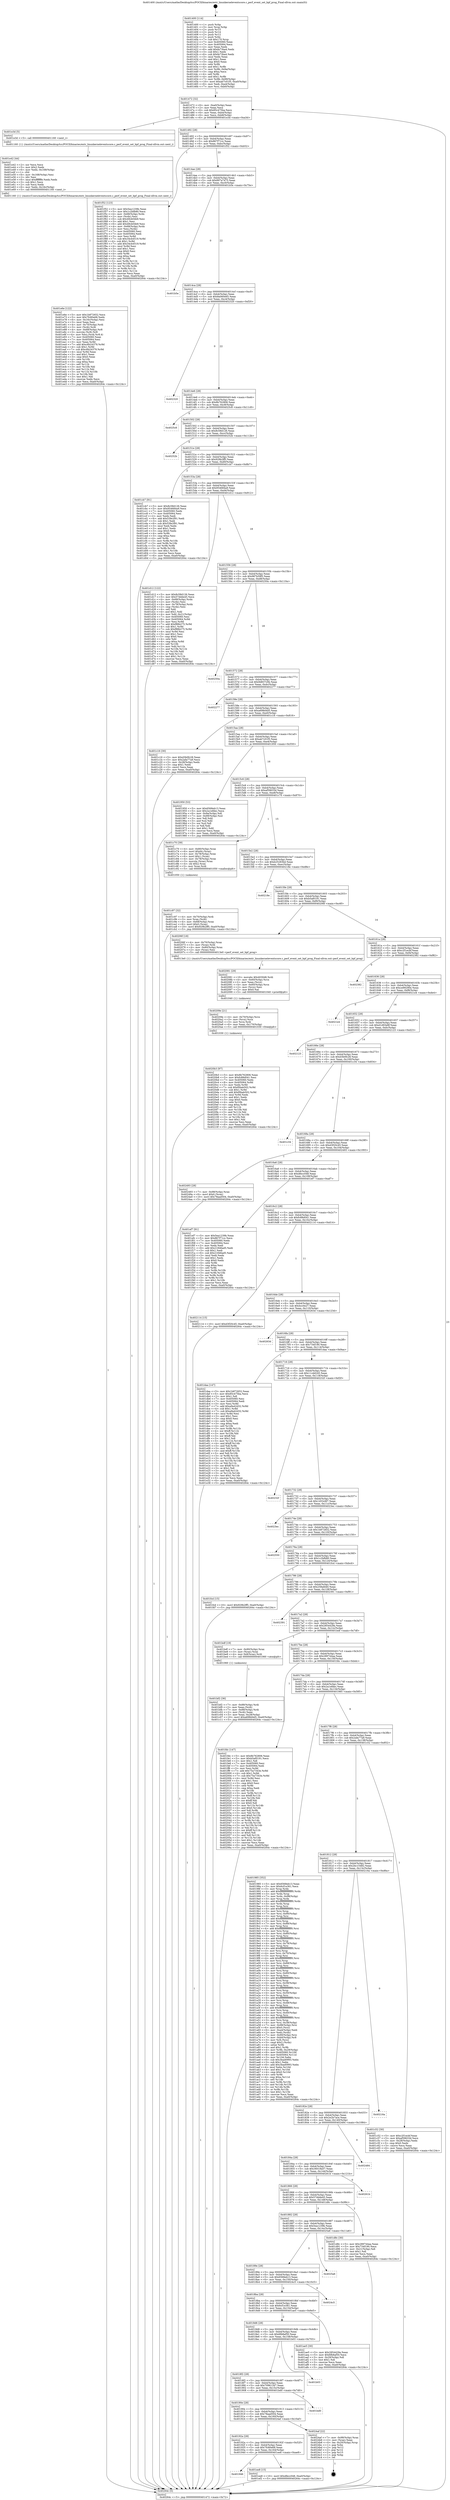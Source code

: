 digraph "0x401400" {
  label = "0x401400 (/mnt/c/Users/mathe/Desktop/tcc/POCII/binaries/extr_linuxkerneleventscore.c_perf_event_set_bpf_prog_Final-ollvm.out::main(0))"
  labelloc = "t"
  node[shape=record]

  Entry [label="",width=0.3,height=0.3,shape=circle,fillcolor=black,style=filled]
  "0x401472" [label="{
     0x401472 [32]\l
     | [instrs]\l
     &nbsp;&nbsp;0x401472 \<+6\>: mov -0xa0(%rbp),%eax\l
     &nbsp;&nbsp;0x401478 \<+2\>: mov %eax,%ecx\l
     &nbsp;&nbsp;0x40147a \<+6\>: sub $0x85c475ba,%ecx\l
     &nbsp;&nbsp;0x401480 \<+6\>: mov %eax,-0xb4(%rbp)\l
     &nbsp;&nbsp;0x401486 \<+6\>: mov %ecx,-0xb8(%rbp)\l
     &nbsp;&nbsp;0x40148c \<+6\>: je 0000000000401e3d \<main+0xa3d\>\l
  }"]
  "0x401e3d" [label="{
     0x401e3d [5]\l
     | [instrs]\l
     &nbsp;&nbsp;0x401e3d \<+5\>: call 0000000000401160 \<next_i\>\l
     | [calls]\l
     &nbsp;&nbsp;0x401160 \{1\} (/mnt/c/Users/mathe/Desktop/tcc/POCII/binaries/extr_linuxkerneleventscore.c_perf_event_set_bpf_prog_Final-ollvm.out::next_i)\l
  }"]
  "0x401492" [label="{
     0x401492 [28]\l
     | [instrs]\l
     &nbsp;&nbsp;0x401492 \<+5\>: jmp 0000000000401497 \<main+0x97\>\l
     &nbsp;&nbsp;0x401497 \<+6\>: mov -0xb4(%rbp),%eax\l
     &nbsp;&nbsp;0x40149d \<+5\>: sub $0x867f71cc,%eax\l
     &nbsp;&nbsp;0x4014a2 \<+6\>: mov %eax,-0xbc(%rbp)\l
     &nbsp;&nbsp;0x4014a8 \<+6\>: je 0000000000401f52 \<main+0xb52\>\l
  }"]
  Exit [label="",width=0.3,height=0.3,shape=circle,fillcolor=black,style=filled,peripheries=2]
  "0x401f52" [label="{
     0x401f52 [123]\l
     | [instrs]\l
     &nbsp;&nbsp;0x401f52 \<+5\>: mov $0x5ea1239b,%eax\l
     &nbsp;&nbsp;0x401f57 \<+5\>: mov $0x1c2bfb80,%ecx\l
     &nbsp;&nbsp;0x401f5c \<+4\>: mov -0x68(%rbp),%rdx\l
     &nbsp;&nbsp;0x401f60 \<+2\>: mov (%rdx),%esi\l
     &nbsp;&nbsp;0x401f62 \<+6\>: sub $0x49cb04b9,%esi\l
     &nbsp;&nbsp;0x401f68 \<+3\>: add $0x1,%esi\l
     &nbsp;&nbsp;0x401f6b \<+6\>: add $0x49cb04b9,%esi\l
     &nbsp;&nbsp;0x401f71 \<+4\>: mov -0x68(%rbp),%rdx\l
     &nbsp;&nbsp;0x401f75 \<+2\>: mov %esi,(%rdx)\l
     &nbsp;&nbsp;0x401f77 \<+7\>: mov 0x405060,%esi\l
     &nbsp;&nbsp;0x401f7e \<+7\>: mov 0x405064,%edi\l
     &nbsp;&nbsp;0x401f85 \<+3\>: mov %esi,%r8d\l
     &nbsp;&nbsp;0x401f88 \<+7\>: sub $0x34cb4519,%r8d\l
     &nbsp;&nbsp;0x401f8f \<+4\>: sub $0x1,%r8d\l
     &nbsp;&nbsp;0x401f93 \<+7\>: add $0x34cb4519,%r8d\l
     &nbsp;&nbsp;0x401f9a \<+4\>: imul %r8d,%esi\l
     &nbsp;&nbsp;0x401f9e \<+3\>: and $0x1,%esi\l
     &nbsp;&nbsp;0x401fa1 \<+3\>: cmp $0x0,%esi\l
     &nbsp;&nbsp;0x401fa4 \<+4\>: sete %r9b\l
     &nbsp;&nbsp;0x401fa8 \<+3\>: cmp $0xa,%edi\l
     &nbsp;&nbsp;0x401fab \<+4\>: setl %r10b\l
     &nbsp;&nbsp;0x401faf \<+3\>: mov %r9b,%r11b\l
     &nbsp;&nbsp;0x401fb2 \<+3\>: and %r10b,%r11b\l
     &nbsp;&nbsp;0x401fb5 \<+3\>: xor %r10b,%r9b\l
     &nbsp;&nbsp;0x401fb8 \<+3\>: or %r9b,%r11b\l
     &nbsp;&nbsp;0x401fbb \<+4\>: test $0x1,%r11b\l
     &nbsp;&nbsp;0x401fbf \<+3\>: cmovne %ecx,%eax\l
     &nbsp;&nbsp;0x401fc2 \<+6\>: mov %eax,-0xa0(%rbp)\l
     &nbsp;&nbsp;0x401fc8 \<+5\>: jmp 000000000040264c \<main+0x124c\>\l
  }"]
  "0x4014ae" [label="{
     0x4014ae [28]\l
     | [instrs]\l
     &nbsp;&nbsp;0x4014ae \<+5\>: jmp 00000000004014b3 \<main+0xb3\>\l
     &nbsp;&nbsp;0x4014b3 \<+6\>: mov -0xb4(%rbp),%eax\l
     &nbsp;&nbsp;0x4014b9 \<+5\>: sub $0x897a7475,%eax\l
     &nbsp;&nbsp;0x4014be \<+6\>: mov %eax,-0xc0(%rbp)\l
     &nbsp;&nbsp;0x4014c4 \<+6\>: je 0000000000401b5e \<main+0x75e\>\l
  }"]
  "0x4020b3" [label="{
     0x4020b3 [97]\l
     | [instrs]\l
     &nbsp;&nbsp;0x4020b3 \<+5\>: mov $0x8b762806,%eax\l
     &nbsp;&nbsp;0x4020b8 \<+5\>: mov $0xfc88d041,%esi\l
     &nbsp;&nbsp;0x4020bd \<+7\>: mov 0x405060,%edx\l
     &nbsp;&nbsp;0x4020c4 \<+8\>: mov 0x405064,%r8d\l
     &nbsp;&nbsp;0x4020cc \<+3\>: mov %edx,%r9d\l
     &nbsp;&nbsp;0x4020cf \<+7\>: sub $0xf0bab502,%r9d\l
     &nbsp;&nbsp;0x4020d6 \<+4\>: sub $0x1,%r9d\l
     &nbsp;&nbsp;0x4020da \<+7\>: add $0xf0bab502,%r9d\l
     &nbsp;&nbsp;0x4020e1 \<+4\>: imul %r9d,%edx\l
     &nbsp;&nbsp;0x4020e5 \<+3\>: and $0x1,%edx\l
     &nbsp;&nbsp;0x4020e8 \<+3\>: cmp $0x0,%edx\l
     &nbsp;&nbsp;0x4020eb \<+4\>: sete %r10b\l
     &nbsp;&nbsp;0x4020ef \<+4\>: cmp $0xa,%r8d\l
     &nbsp;&nbsp;0x4020f3 \<+4\>: setl %r11b\l
     &nbsp;&nbsp;0x4020f7 \<+3\>: mov %r10b,%bl\l
     &nbsp;&nbsp;0x4020fa \<+3\>: and %r11b,%bl\l
     &nbsp;&nbsp;0x4020fd \<+3\>: xor %r11b,%r10b\l
     &nbsp;&nbsp;0x402100 \<+3\>: or %r10b,%bl\l
     &nbsp;&nbsp;0x402103 \<+3\>: test $0x1,%bl\l
     &nbsp;&nbsp;0x402106 \<+3\>: cmovne %esi,%eax\l
     &nbsp;&nbsp;0x402109 \<+6\>: mov %eax,-0xa0(%rbp)\l
     &nbsp;&nbsp;0x40210f \<+5\>: jmp 000000000040264c \<main+0x124c\>\l
  }"]
  "0x401b5e" [label="{
     0x401b5e\l
  }", style=dashed]
  "0x4014ca" [label="{
     0x4014ca [28]\l
     | [instrs]\l
     &nbsp;&nbsp;0x4014ca \<+5\>: jmp 00000000004014cf \<main+0xcf\>\l
     &nbsp;&nbsp;0x4014cf \<+6\>: mov -0xb4(%rbp),%eax\l
     &nbsp;&nbsp;0x4014d5 \<+5\>: sub $0x8a060e65,%eax\l
     &nbsp;&nbsp;0x4014da \<+6\>: mov %eax,-0xc4(%rbp)\l
     &nbsp;&nbsp;0x4014e0 \<+6\>: je 0000000000402320 \<main+0xf20\>\l
  }"]
  "0x40209e" [label="{
     0x40209e [21]\l
     | [instrs]\l
     &nbsp;&nbsp;0x40209e \<+4\>: mov -0x70(%rbp),%rcx\l
     &nbsp;&nbsp;0x4020a2 \<+3\>: mov (%rcx),%rcx\l
     &nbsp;&nbsp;0x4020a5 \<+3\>: mov %rcx,%rdi\l
     &nbsp;&nbsp;0x4020a8 \<+6\>: mov %eax,-0x170(%rbp)\l
     &nbsp;&nbsp;0x4020ae \<+5\>: call 0000000000401030 \<free@plt\>\l
     | [calls]\l
     &nbsp;&nbsp;0x401030 \{1\} (unknown)\l
  }"]
  "0x402320" [label="{
     0x402320\l
  }", style=dashed]
  "0x4014e6" [label="{
     0x4014e6 [28]\l
     | [instrs]\l
     &nbsp;&nbsp;0x4014e6 \<+5\>: jmp 00000000004014eb \<main+0xeb\>\l
     &nbsp;&nbsp;0x4014eb \<+6\>: mov -0xb4(%rbp),%eax\l
     &nbsp;&nbsp;0x4014f1 \<+5\>: sub $0x8b762806,%eax\l
     &nbsp;&nbsp;0x4014f6 \<+6\>: mov %eax,-0xc8(%rbp)\l
     &nbsp;&nbsp;0x4014fc \<+6\>: je 00000000004025c8 \<main+0x11c8\>\l
  }"]
  "0x402081" [label="{
     0x402081 [29]\l
     | [instrs]\l
     &nbsp;&nbsp;0x402081 \<+10\>: movabs $0x4030d6,%rdi\l
     &nbsp;&nbsp;0x40208b \<+4\>: mov -0x60(%rbp),%rcx\l
     &nbsp;&nbsp;0x40208f \<+2\>: mov %eax,(%rcx)\l
     &nbsp;&nbsp;0x402091 \<+4\>: mov -0x60(%rbp),%rcx\l
     &nbsp;&nbsp;0x402095 \<+2\>: mov (%rcx),%esi\l
     &nbsp;&nbsp;0x402097 \<+2\>: mov $0x0,%al\l
     &nbsp;&nbsp;0x402099 \<+5\>: call 0000000000401040 \<printf@plt\>\l
     | [calls]\l
     &nbsp;&nbsp;0x401040 \{1\} (unknown)\l
  }"]
  "0x4025c8" [label="{
     0x4025c8\l
  }", style=dashed]
  "0x401502" [label="{
     0x401502 [28]\l
     | [instrs]\l
     &nbsp;&nbsp;0x401502 \<+5\>: jmp 0000000000401507 \<main+0x107\>\l
     &nbsp;&nbsp;0x401507 \<+6\>: mov -0xb4(%rbp),%eax\l
     &nbsp;&nbsp;0x40150d \<+5\>: sub $0x8c58d126,%eax\l
     &nbsp;&nbsp;0x401512 \<+6\>: mov %eax,-0xcc(%rbp)\l
     &nbsp;&nbsp;0x401518 \<+6\>: je 000000000040252b \<main+0x112b\>\l
  }"]
  "0x401946" [label="{
     0x401946\l
  }", style=dashed]
  "0x40252b" [label="{
     0x40252b\l
  }", style=dashed]
  "0x40151e" [label="{
     0x40151e [28]\l
     | [instrs]\l
     &nbsp;&nbsp;0x40151e \<+5\>: jmp 0000000000401523 \<main+0x123\>\l
     &nbsp;&nbsp;0x401523 \<+6\>: mov -0xb4(%rbp),%eax\l
     &nbsp;&nbsp;0x401529 \<+5\>: sub $0x929b2ff5,%eax\l
     &nbsp;&nbsp;0x40152e \<+6\>: mov %eax,-0xd0(%rbp)\l
     &nbsp;&nbsp;0x401534 \<+6\>: je 0000000000401cb7 \<main+0x8b7\>\l
  }"]
  "0x401ee8" [label="{
     0x401ee8 [15]\l
     | [instrs]\l
     &nbsp;&nbsp;0x401ee8 \<+10\>: movl $0xdfecc048,-0xa0(%rbp)\l
     &nbsp;&nbsp;0x401ef2 \<+5\>: jmp 000000000040264c \<main+0x124c\>\l
  }"]
  "0x401cb7" [label="{
     0x401cb7 [91]\l
     | [instrs]\l
     &nbsp;&nbsp;0x401cb7 \<+5\>: mov $0x8c58d126,%eax\l
     &nbsp;&nbsp;0x401cbc \<+5\>: mov $0x954684a9,%ecx\l
     &nbsp;&nbsp;0x401cc1 \<+7\>: mov 0x405060,%edx\l
     &nbsp;&nbsp;0x401cc8 \<+7\>: mov 0x405064,%esi\l
     &nbsp;&nbsp;0x401ccf \<+2\>: mov %edx,%edi\l
     &nbsp;&nbsp;0x401cd1 \<+6\>: add $0x53fe2f91,%edi\l
     &nbsp;&nbsp;0x401cd7 \<+3\>: sub $0x1,%edi\l
     &nbsp;&nbsp;0x401cda \<+6\>: sub $0x53fe2f91,%edi\l
     &nbsp;&nbsp;0x401ce0 \<+3\>: imul %edi,%edx\l
     &nbsp;&nbsp;0x401ce3 \<+3\>: and $0x1,%edx\l
     &nbsp;&nbsp;0x401ce6 \<+3\>: cmp $0x0,%edx\l
     &nbsp;&nbsp;0x401ce9 \<+4\>: sete %r8b\l
     &nbsp;&nbsp;0x401ced \<+3\>: cmp $0xa,%esi\l
     &nbsp;&nbsp;0x401cf0 \<+4\>: setl %r9b\l
     &nbsp;&nbsp;0x401cf4 \<+3\>: mov %r8b,%r10b\l
     &nbsp;&nbsp;0x401cf7 \<+3\>: and %r9b,%r10b\l
     &nbsp;&nbsp;0x401cfa \<+3\>: xor %r9b,%r8b\l
     &nbsp;&nbsp;0x401cfd \<+3\>: or %r8b,%r10b\l
     &nbsp;&nbsp;0x401d00 \<+4\>: test $0x1,%r10b\l
     &nbsp;&nbsp;0x401d04 \<+3\>: cmovne %ecx,%eax\l
     &nbsp;&nbsp;0x401d07 \<+6\>: mov %eax,-0xa0(%rbp)\l
     &nbsp;&nbsp;0x401d0d \<+5\>: jmp 000000000040264c \<main+0x124c\>\l
  }"]
  "0x40153a" [label="{
     0x40153a [28]\l
     | [instrs]\l
     &nbsp;&nbsp;0x40153a \<+5\>: jmp 000000000040153f \<main+0x13f\>\l
     &nbsp;&nbsp;0x40153f \<+6\>: mov -0xb4(%rbp),%eax\l
     &nbsp;&nbsp;0x401545 \<+5\>: sub $0x954684a9,%eax\l
     &nbsp;&nbsp;0x40154a \<+6\>: mov %eax,-0xd4(%rbp)\l
     &nbsp;&nbsp;0x401550 \<+6\>: je 0000000000401d12 \<main+0x912\>\l
  }"]
  "0x40192a" [label="{
     0x40192a [28]\l
     | [instrs]\l
     &nbsp;&nbsp;0x40192a \<+5\>: jmp 000000000040192f \<main+0x52f\>\l
     &nbsp;&nbsp;0x40192f \<+6\>: mov -0xb4(%rbp),%eax\l
     &nbsp;&nbsp;0x401935 \<+5\>: sub $0x7fc80e68,%eax\l
     &nbsp;&nbsp;0x40193a \<+6\>: mov %eax,-0x164(%rbp)\l
     &nbsp;&nbsp;0x401940 \<+6\>: je 0000000000401ee8 \<main+0xae8\>\l
  }"]
  "0x401d12" [label="{
     0x401d12 [122]\l
     | [instrs]\l
     &nbsp;&nbsp;0x401d12 \<+5\>: mov $0x8c58d126,%eax\l
     &nbsp;&nbsp;0x401d17 \<+5\>: mov $0x57ddde45,%ecx\l
     &nbsp;&nbsp;0x401d1c \<+4\>: mov -0x68(%rbp),%rdx\l
     &nbsp;&nbsp;0x401d20 \<+2\>: mov (%rdx),%esi\l
     &nbsp;&nbsp;0x401d22 \<+4\>: mov -0x78(%rbp),%rdx\l
     &nbsp;&nbsp;0x401d26 \<+2\>: cmp (%rdx),%esi\l
     &nbsp;&nbsp;0x401d28 \<+4\>: setl %dil\l
     &nbsp;&nbsp;0x401d2c \<+4\>: and $0x1,%dil\l
     &nbsp;&nbsp;0x401d30 \<+4\>: mov %dil,-0x21(%rbp)\l
     &nbsp;&nbsp;0x401d34 \<+7\>: mov 0x405060,%esi\l
     &nbsp;&nbsp;0x401d3b \<+8\>: mov 0x405064,%r8d\l
     &nbsp;&nbsp;0x401d43 \<+3\>: mov %esi,%r9d\l
     &nbsp;&nbsp;0x401d46 \<+7\>: add $0xf88b275,%r9d\l
     &nbsp;&nbsp;0x401d4d \<+4\>: sub $0x1,%r9d\l
     &nbsp;&nbsp;0x401d51 \<+7\>: sub $0xf88b275,%r9d\l
     &nbsp;&nbsp;0x401d58 \<+4\>: imul %r9d,%esi\l
     &nbsp;&nbsp;0x401d5c \<+3\>: and $0x1,%esi\l
     &nbsp;&nbsp;0x401d5f \<+3\>: cmp $0x0,%esi\l
     &nbsp;&nbsp;0x401d62 \<+4\>: sete %dil\l
     &nbsp;&nbsp;0x401d66 \<+4\>: cmp $0xa,%r8d\l
     &nbsp;&nbsp;0x401d6a \<+4\>: setl %r10b\l
     &nbsp;&nbsp;0x401d6e \<+3\>: mov %dil,%r11b\l
     &nbsp;&nbsp;0x401d71 \<+3\>: and %r10b,%r11b\l
     &nbsp;&nbsp;0x401d74 \<+3\>: xor %r10b,%dil\l
     &nbsp;&nbsp;0x401d77 \<+3\>: or %dil,%r11b\l
     &nbsp;&nbsp;0x401d7a \<+4\>: test $0x1,%r11b\l
     &nbsp;&nbsp;0x401d7e \<+3\>: cmovne %ecx,%eax\l
     &nbsp;&nbsp;0x401d81 \<+6\>: mov %eax,-0xa0(%rbp)\l
     &nbsp;&nbsp;0x401d87 \<+5\>: jmp 000000000040264c \<main+0x124c\>\l
  }"]
  "0x401556" [label="{
     0x401556 [28]\l
     | [instrs]\l
     &nbsp;&nbsp;0x401556 \<+5\>: jmp 000000000040155b \<main+0x15b\>\l
     &nbsp;&nbsp;0x40155b \<+6\>: mov -0xb4(%rbp),%eax\l
     &nbsp;&nbsp;0x401561 \<+5\>: sub $0x987b59f5,%eax\l
     &nbsp;&nbsp;0x401566 \<+6\>: mov %eax,-0xd8(%rbp)\l
     &nbsp;&nbsp;0x40156c \<+6\>: je 000000000040250a \<main+0x110a\>\l
  }"]
  "0x4024af" [label="{
     0x4024af [22]\l
     | [instrs]\l
     &nbsp;&nbsp;0x4024af \<+7\>: mov -0x98(%rbp),%rax\l
     &nbsp;&nbsp;0x4024b6 \<+2\>: mov (%rax),%eax\l
     &nbsp;&nbsp;0x4024b8 \<+4\>: lea -0x20(%rbp),%rsp\l
     &nbsp;&nbsp;0x4024bc \<+1\>: pop %rbx\l
     &nbsp;&nbsp;0x4024bd \<+2\>: pop %r12\l
     &nbsp;&nbsp;0x4024bf \<+2\>: pop %r14\l
     &nbsp;&nbsp;0x4024c1 \<+2\>: pop %r15\l
     &nbsp;&nbsp;0x4024c3 \<+1\>: pop %rbp\l
     &nbsp;&nbsp;0x4024c4 \<+1\>: ret\l
  }"]
  "0x40250a" [label="{
     0x40250a\l
  }", style=dashed]
  "0x401572" [label="{
     0x401572 [28]\l
     | [instrs]\l
     &nbsp;&nbsp;0x401572 \<+5\>: jmp 0000000000401577 \<main+0x177\>\l
     &nbsp;&nbsp;0x401577 \<+6\>: mov -0xb4(%rbp),%eax\l
     &nbsp;&nbsp;0x40157d \<+5\>: sub $0x9d837c0b,%eax\l
     &nbsp;&nbsp;0x401582 \<+6\>: mov %eax,-0xdc(%rbp)\l
     &nbsp;&nbsp;0x401588 \<+6\>: je 0000000000402277 \<main+0xe77\>\l
  }"]
  "0x40190e" [label="{
     0x40190e [28]\l
     | [instrs]\l
     &nbsp;&nbsp;0x40190e \<+5\>: jmp 0000000000401913 \<main+0x513\>\l
     &nbsp;&nbsp;0x401913 \<+6\>: mov -0xb4(%rbp),%eax\l
     &nbsp;&nbsp;0x401919 \<+5\>: sub $0x78aad504,%eax\l
     &nbsp;&nbsp;0x40191e \<+6\>: mov %eax,-0x160(%rbp)\l
     &nbsp;&nbsp;0x401924 \<+6\>: je 00000000004024af \<main+0x10af\>\l
  }"]
  "0x402277" [label="{
     0x402277\l
  }", style=dashed]
  "0x40158e" [label="{
     0x40158e [28]\l
     | [instrs]\l
     &nbsp;&nbsp;0x40158e \<+5\>: jmp 0000000000401593 \<main+0x193\>\l
     &nbsp;&nbsp;0x401593 \<+6\>: mov -0xb4(%rbp),%eax\l
     &nbsp;&nbsp;0x401599 \<+5\>: sub $0xa698d4d5,%eax\l
     &nbsp;&nbsp;0x40159e \<+6\>: mov %eax,-0xe0(%rbp)\l
     &nbsp;&nbsp;0x4015a4 \<+6\>: je 0000000000401c16 \<main+0x816\>\l
  }"]
  "0x401bd0" [label="{
     0x401bd0\l
  }", style=dashed]
  "0x401c16" [label="{
     0x401c16 [30]\l
     | [instrs]\l
     &nbsp;&nbsp;0x401c16 \<+5\>: mov $0xd3b0fc28,%eax\l
     &nbsp;&nbsp;0x401c1b \<+5\>: mov $0x2afa77a9,%ecx\l
     &nbsp;&nbsp;0x401c20 \<+3\>: mov -0x28(%rbp),%edx\l
     &nbsp;&nbsp;0x401c23 \<+3\>: cmp $0x1,%edx\l
     &nbsp;&nbsp;0x401c26 \<+3\>: cmovl %ecx,%eax\l
     &nbsp;&nbsp;0x401c29 \<+6\>: mov %eax,-0xa0(%rbp)\l
     &nbsp;&nbsp;0x401c2f \<+5\>: jmp 000000000040264c \<main+0x124c\>\l
  }"]
  "0x4015aa" [label="{
     0x4015aa [28]\l
     | [instrs]\l
     &nbsp;&nbsp;0x4015aa \<+5\>: jmp 00000000004015af \<main+0x1af\>\l
     &nbsp;&nbsp;0x4015af \<+6\>: mov -0xb4(%rbp),%eax\l
     &nbsp;&nbsp;0x4015b5 \<+5\>: sub $0xab7c01f5,%eax\l
     &nbsp;&nbsp;0x4015ba \<+6\>: mov %eax,-0xe4(%rbp)\l
     &nbsp;&nbsp;0x4015c0 \<+6\>: je 0000000000401950 \<main+0x550\>\l
  }"]
  "0x4018f2" [label="{
     0x4018f2 [28]\l
     | [instrs]\l
     &nbsp;&nbsp;0x4018f2 \<+5\>: jmp 00000000004018f7 \<main+0x4f7\>\l
     &nbsp;&nbsp;0x4018f7 \<+6\>: mov -0xb4(%rbp),%eax\l
     &nbsp;&nbsp;0x4018fd \<+5\>: sub $0x70961347,%eax\l
     &nbsp;&nbsp;0x401902 \<+6\>: mov %eax,-0x15c(%rbp)\l
     &nbsp;&nbsp;0x401908 \<+6\>: je 0000000000401bd0 \<main+0x7d0\>\l
  }"]
  "0x401950" [label="{
     0x401950 [53]\l
     | [instrs]\l
     &nbsp;&nbsp;0x401950 \<+5\>: mov $0x6568eb13,%eax\l
     &nbsp;&nbsp;0x401955 \<+5\>: mov $0x2a1efdec,%ecx\l
     &nbsp;&nbsp;0x40195a \<+6\>: mov -0x9a(%rbp),%dl\l
     &nbsp;&nbsp;0x401960 \<+7\>: mov -0x99(%rbp),%sil\l
     &nbsp;&nbsp;0x401967 \<+3\>: mov %dl,%dil\l
     &nbsp;&nbsp;0x40196a \<+3\>: and %sil,%dil\l
     &nbsp;&nbsp;0x40196d \<+3\>: xor %sil,%dl\l
     &nbsp;&nbsp;0x401970 \<+3\>: or %dl,%dil\l
     &nbsp;&nbsp;0x401973 \<+4\>: test $0x1,%dil\l
     &nbsp;&nbsp;0x401977 \<+3\>: cmovne %ecx,%eax\l
     &nbsp;&nbsp;0x40197a \<+6\>: mov %eax,-0xa0(%rbp)\l
     &nbsp;&nbsp;0x401980 \<+5\>: jmp 000000000040264c \<main+0x124c\>\l
  }"]
  "0x4015c6" [label="{
     0x4015c6 [28]\l
     | [instrs]\l
     &nbsp;&nbsp;0x4015c6 \<+5\>: jmp 00000000004015cb \<main+0x1cb\>\l
     &nbsp;&nbsp;0x4015cb \<+6\>: mov -0xb4(%rbp),%eax\l
     &nbsp;&nbsp;0x4015d1 \<+5\>: sub $0xaf59633d,%eax\l
     &nbsp;&nbsp;0x4015d6 \<+6\>: mov %eax,-0xe8(%rbp)\l
     &nbsp;&nbsp;0x4015dc \<+6\>: je 0000000000401c70 \<main+0x870\>\l
  }"]
  "0x40264c" [label="{
     0x40264c [5]\l
     | [instrs]\l
     &nbsp;&nbsp;0x40264c \<+5\>: jmp 0000000000401472 \<main+0x72\>\l
  }"]
  "0x401400" [label="{
     0x401400 [114]\l
     | [instrs]\l
     &nbsp;&nbsp;0x401400 \<+1\>: push %rbp\l
     &nbsp;&nbsp;0x401401 \<+3\>: mov %rsp,%rbp\l
     &nbsp;&nbsp;0x401404 \<+2\>: push %r15\l
     &nbsp;&nbsp;0x401406 \<+2\>: push %r14\l
     &nbsp;&nbsp;0x401408 \<+2\>: push %r12\l
     &nbsp;&nbsp;0x40140a \<+1\>: push %rbx\l
     &nbsp;&nbsp;0x40140b \<+7\>: sub $0x170,%rsp\l
     &nbsp;&nbsp;0x401412 \<+7\>: mov 0x405060,%eax\l
     &nbsp;&nbsp;0x401419 \<+7\>: mov 0x405064,%ecx\l
     &nbsp;&nbsp;0x401420 \<+2\>: mov %eax,%edx\l
     &nbsp;&nbsp;0x401422 \<+6\>: add $0xfa73ba4,%edx\l
     &nbsp;&nbsp;0x401428 \<+3\>: sub $0x1,%edx\l
     &nbsp;&nbsp;0x40142b \<+6\>: sub $0xfa73ba4,%edx\l
     &nbsp;&nbsp;0x401431 \<+3\>: imul %edx,%eax\l
     &nbsp;&nbsp;0x401434 \<+3\>: and $0x1,%eax\l
     &nbsp;&nbsp;0x401437 \<+3\>: cmp $0x0,%eax\l
     &nbsp;&nbsp;0x40143a \<+4\>: sete %r8b\l
     &nbsp;&nbsp;0x40143e \<+4\>: and $0x1,%r8b\l
     &nbsp;&nbsp;0x401442 \<+7\>: mov %r8b,-0x9a(%rbp)\l
     &nbsp;&nbsp;0x401449 \<+3\>: cmp $0xa,%ecx\l
     &nbsp;&nbsp;0x40144c \<+4\>: setl %r8b\l
     &nbsp;&nbsp;0x401450 \<+4\>: and $0x1,%r8b\l
     &nbsp;&nbsp;0x401454 \<+7\>: mov %r8b,-0x99(%rbp)\l
     &nbsp;&nbsp;0x40145b \<+10\>: movl $0xab7c01f5,-0xa0(%rbp)\l
     &nbsp;&nbsp;0x401465 \<+6\>: mov %edi,-0xa4(%rbp)\l
     &nbsp;&nbsp;0x40146b \<+7\>: mov %rsi,-0xb0(%rbp)\l
  }"]
  "0x401b03" [label="{
     0x401b03\l
  }", style=dashed]
  "0x401c70" [label="{
     0x401c70 [39]\l
     | [instrs]\l
     &nbsp;&nbsp;0x401c70 \<+4\>: mov -0x80(%rbp),%rax\l
     &nbsp;&nbsp;0x401c74 \<+6\>: movl $0x64,(%rax)\l
     &nbsp;&nbsp;0x401c7a \<+4\>: mov -0x78(%rbp),%rax\l
     &nbsp;&nbsp;0x401c7e \<+6\>: movl $0x1,(%rax)\l
     &nbsp;&nbsp;0x401c84 \<+4\>: mov -0x78(%rbp),%rax\l
     &nbsp;&nbsp;0x401c88 \<+3\>: movslq (%rax),%rax\l
     &nbsp;&nbsp;0x401c8b \<+4\>: shl $0x2,%rax\l
     &nbsp;&nbsp;0x401c8f \<+3\>: mov %rax,%rdi\l
     &nbsp;&nbsp;0x401c92 \<+5\>: call 0000000000401050 \<malloc@plt\>\l
     | [calls]\l
     &nbsp;&nbsp;0x401050 \{1\} (unknown)\l
  }"]
  "0x4015e2" [label="{
     0x4015e2 [28]\l
     | [instrs]\l
     &nbsp;&nbsp;0x4015e2 \<+5\>: jmp 00000000004015e7 \<main+0x1e7\>\l
     &nbsp;&nbsp;0x4015e7 \<+6\>: mov -0xb4(%rbp),%eax\l
     &nbsp;&nbsp;0x4015ed \<+5\>: sub $0xb25283bd,%eax\l
     &nbsp;&nbsp;0x4015f2 \<+6\>: mov %eax,-0xec(%rbp)\l
     &nbsp;&nbsp;0x4015f8 \<+6\>: je 000000000040218e \<main+0xd8e\>\l
  }"]
  "0x401e6e" [label="{
     0x401e6e [122]\l
     | [instrs]\l
     &nbsp;&nbsp;0x401e6e \<+5\>: mov $0x1b872652,%ecx\l
     &nbsp;&nbsp;0x401e73 \<+5\>: mov $0x7fc80e68,%edx\l
     &nbsp;&nbsp;0x401e78 \<+6\>: mov -0x16c(%rbp),%esi\l
     &nbsp;&nbsp;0x401e7e \<+3\>: imul %eax,%esi\l
     &nbsp;&nbsp;0x401e81 \<+4\>: mov -0x70(%rbp),%rdi\l
     &nbsp;&nbsp;0x401e85 \<+3\>: mov (%rdi),%rdi\l
     &nbsp;&nbsp;0x401e88 \<+4\>: mov -0x68(%rbp),%r8\l
     &nbsp;&nbsp;0x401e8c \<+3\>: movslq (%r8),%r8\l
     &nbsp;&nbsp;0x401e8f \<+4\>: mov %esi,(%rdi,%r8,4)\l
     &nbsp;&nbsp;0x401e93 \<+7\>: mov 0x405060,%eax\l
     &nbsp;&nbsp;0x401e9a \<+7\>: mov 0x405064,%esi\l
     &nbsp;&nbsp;0x401ea1 \<+3\>: mov %eax,%r9d\l
     &nbsp;&nbsp;0x401ea4 \<+7\>: add $0xc6b24379,%r9d\l
     &nbsp;&nbsp;0x401eab \<+4\>: sub $0x1,%r9d\l
     &nbsp;&nbsp;0x401eaf \<+7\>: sub $0xc6b24379,%r9d\l
     &nbsp;&nbsp;0x401eb6 \<+4\>: imul %r9d,%eax\l
     &nbsp;&nbsp;0x401eba \<+3\>: and $0x1,%eax\l
     &nbsp;&nbsp;0x401ebd \<+3\>: cmp $0x0,%eax\l
     &nbsp;&nbsp;0x401ec0 \<+4\>: sete %r10b\l
     &nbsp;&nbsp;0x401ec4 \<+3\>: cmp $0xa,%esi\l
     &nbsp;&nbsp;0x401ec7 \<+4\>: setl %r11b\l
     &nbsp;&nbsp;0x401ecb \<+3\>: mov %r10b,%bl\l
     &nbsp;&nbsp;0x401ece \<+3\>: and %r11b,%bl\l
     &nbsp;&nbsp;0x401ed1 \<+3\>: xor %r11b,%r10b\l
     &nbsp;&nbsp;0x401ed4 \<+3\>: or %r10b,%bl\l
     &nbsp;&nbsp;0x401ed7 \<+3\>: test $0x1,%bl\l
     &nbsp;&nbsp;0x401eda \<+3\>: cmovne %edx,%ecx\l
     &nbsp;&nbsp;0x401edd \<+6\>: mov %ecx,-0xa0(%rbp)\l
     &nbsp;&nbsp;0x401ee3 \<+5\>: jmp 000000000040264c \<main+0x124c\>\l
  }"]
  "0x40218e" [label="{
     0x40218e\l
  }", style=dashed]
  "0x4015fe" [label="{
     0x4015fe [28]\l
     | [instrs]\l
     &nbsp;&nbsp;0x4015fe \<+5\>: jmp 0000000000401603 \<main+0x203\>\l
     &nbsp;&nbsp;0x401603 \<+6\>: mov -0xb4(%rbp),%eax\l
     &nbsp;&nbsp;0x401609 \<+5\>: sub $0xb5af0191,%eax\l
     &nbsp;&nbsp;0x40160e \<+6\>: mov %eax,-0xf0(%rbp)\l
     &nbsp;&nbsp;0x401614 \<+6\>: je 000000000040206f \<main+0xc6f\>\l
  }"]
  "0x401e42" [label="{
     0x401e42 [44]\l
     | [instrs]\l
     &nbsp;&nbsp;0x401e42 \<+2\>: xor %ecx,%ecx\l
     &nbsp;&nbsp;0x401e44 \<+5\>: mov $0x2,%edx\l
     &nbsp;&nbsp;0x401e49 \<+6\>: mov %edx,-0x168(%rbp)\l
     &nbsp;&nbsp;0x401e4f \<+1\>: cltd\l
     &nbsp;&nbsp;0x401e50 \<+6\>: mov -0x168(%rbp),%esi\l
     &nbsp;&nbsp;0x401e56 \<+2\>: idiv %esi\l
     &nbsp;&nbsp;0x401e58 \<+6\>: imul $0xfffffffe,%edx,%edx\l
     &nbsp;&nbsp;0x401e5e \<+3\>: sub $0x1,%ecx\l
     &nbsp;&nbsp;0x401e61 \<+2\>: sub %ecx,%edx\l
     &nbsp;&nbsp;0x401e63 \<+6\>: mov %edx,-0x16c(%rbp)\l
     &nbsp;&nbsp;0x401e69 \<+5\>: call 0000000000401160 \<next_i\>\l
     | [calls]\l
     &nbsp;&nbsp;0x401160 \{1\} (/mnt/c/Users/mathe/Desktop/tcc/POCII/binaries/extr_linuxkerneleventscore.c_perf_event_set_bpf_prog_Final-ollvm.out::next_i)\l
  }"]
  "0x40206f" [label="{
     0x40206f [18]\l
     | [instrs]\l
     &nbsp;&nbsp;0x40206f \<+4\>: mov -0x70(%rbp),%rax\l
     &nbsp;&nbsp;0x402073 \<+3\>: mov (%rax),%rdi\l
     &nbsp;&nbsp;0x402076 \<+4\>: mov -0x80(%rbp),%rax\l
     &nbsp;&nbsp;0x40207a \<+2\>: mov (%rax),%esi\l
     &nbsp;&nbsp;0x40207c \<+5\>: call 00000000004013e0 \<perf_event_set_bpf_prog\>\l
     | [calls]\l
     &nbsp;&nbsp;0x4013e0 \{1\} (/mnt/c/Users/mathe/Desktop/tcc/POCII/binaries/extr_linuxkerneleventscore.c_perf_event_set_bpf_prog_Final-ollvm.out::perf_event_set_bpf_prog)\l
  }"]
  "0x40161a" [label="{
     0x40161a [28]\l
     | [instrs]\l
     &nbsp;&nbsp;0x40161a \<+5\>: jmp 000000000040161f \<main+0x21f\>\l
     &nbsp;&nbsp;0x40161f \<+6\>: mov -0xb4(%rbp),%eax\l
     &nbsp;&nbsp;0x401625 \<+5\>: sub $0xc2f1ecbf,%eax\l
     &nbsp;&nbsp;0x40162a \<+6\>: mov %eax,-0xf4(%rbp)\l
     &nbsp;&nbsp;0x401630 \<+6\>: je 0000000000402382 \<main+0xf82\>\l
  }"]
  "0x401c97" [label="{
     0x401c97 [32]\l
     | [instrs]\l
     &nbsp;&nbsp;0x401c97 \<+4\>: mov -0x70(%rbp),%rdi\l
     &nbsp;&nbsp;0x401c9b \<+3\>: mov %rax,(%rdi)\l
     &nbsp;&nbsp;0x401c9e \<+4\>: mov -0x68(%rbp),%rax\l
     &nbsp;&nbsp;0x401ca2 \<+6\>: movl $0x0,(%rax)\l
     &nbsp;&nbsp;0x401ca8 \<+10\>: movl $0x929b2ff5,-0xa0(%rbp)\l
     &nbsp;&nbsp;0x401cb2 \<+5\>: jmp 000000000040264c \<main+0x124c\>\l
  }"]
  "0x402382" [label="{
     0x402382\l
  }", style=dashed]
  "0x401636" [label="{
     0x401636 [28]\l
     | [instrs]\l
     &nbsp;&nbsp;0x401636 \<+5\>: jmp 000000000040163b \<main+0x23b\>\l
     &nbsp;&nbsp;0x40163b \<+6\>: mov -0xb4(%rbp),%eax\l
     &nbsp;&nbsp;0x401641 \<+5\>: sub $0xce99290e,%eax\l
     &nbsp;&nbsp;0x401646 \<+6\>: mov %eax,-0xf8(%rbp)\l
     &nbsp;&nbsp;0x40164c \<+6\>: je 00000000004021e4 \<main+0xde4\>\l
  }"]
  "0x401bf2" [label="{
     0x401bf2 [36]\l
     | [instrs]\l
     &nbsp;&nbsp;0x401bf2 \<+7\>: mov -0x88(%rbp),%rdi\l
     &nbsp;&nbsp;0x401bf9 \<+2\>: mov %eax,(%rdi)\l
     &nbsp;&nbsp;0x401bfb \<+7\>: mov -0x88(%rbp),%rdi\l
     &nbsp;&nbsp;0x401c02 \<+2\>: mov (%rdi),%eax\l
     &nbsp;&nbsp;0x401c04 \<+3\>: mov %eax,-0x28(%rbp)\l
     &nbsp;&nbsp;0x401c07 \<+10\>: movl $0xa698d4d5,-0xa0(%rbp)\l
     &nbsp;&nbsp;0x401c11 \<+5\>: jmp 000000000040264c \<main+0x124c\>\l
  }"]
  "0x4021e4" [label="{
     0x4021e4\l
  }", style=dashed]
  "0x401652" [label="{
     0x401652 [28]\l
     | [instrs]\l
     &nbsp;&nbsp;0x401652 \<+5\>: jmp 0000000000401657 \<main+0x257\>\l
     &nbsp;&nbsp;0x401657 \<+6\>: mov -0xb4(%rbp),%eax\l
     &nbsp;&nbsp;0x40165d \<+5\>: sub $0xd1d93e8f,%eax\l
     &nbsp;&nbsp;0x401662 \<+6\>: mov %eax,-0xfc(%rbp)\l
     &nbsp;&nbsp;0x401668 \<+6\>: je 0000000000402123 \<main+0xd23\>\l
  }"]
  "0x4018d6" [label="{
     0x4018d6 [28]\l
     | [instrs]\l
     &nbsp;&nbsp;0x4018d6 \<+5\>: jmp 00000000004018db \<main+0x4db\>\l
     &nbsp;&nbsp;0x4018db \<+6\>: mov -0xb4(%rbp),%eax\l
     &nbsp;&nbsp;0x4018e1 \<+5\>: sub $0x6fb8af50,%eax\l
     &nbsp;&nbsp;0x4018e6 \<+6\>: mov %eax,-0x158(%rbp)\l
     &nbsp;&nbsp;0x4018ec \<+6\>: je 0000000000401b03 \<main+0x703\>\l
  }"]
  "0x402123" [label="{
     0x402123\l
  }", style=dashed]
  "0x40166e" [label="{
     0x40166e [28]\l
     | [instrs]\l
     &nbsp;&nbsp;0x40166e \<+5\>: jmp 0000000000401673 \<main+0x273\>\l
     &nbsp;&nbsp;0x401673 \<+6\>: mov -0xb4(%rbp),%eax\l
     &nbsp;&nbsp;0x401679 \<+5\>: sub $0xd3b0fc28,%eax\l
     &nbsp;&nbsp;0x40167e \<+6\>: mov %eax,-0x100(%rbp)\l
     &nbsp;&nbsp;0x401684 \<+6\>: je 0000000000401c34 \<main+0x834\>\l
  }"]
  "0x401ae5" [label="{
     0x401ae5 [30]\l
     | [instrs]\l
     &nbsp;&nbsp;0x401ae5 \<+5\>: mov $0x2854429a,%eax\l
     &nbsp;&nbsp;0x401aea \<+5\>: mov $0x6fb8af50,%ecx\l
     &nbsp;&nbsp;0x401aef \<+3\>: mov -0x29(%rbp),%dl\l
     &nbsp;&nbsp;0x401af2 \<+3\>: test $0x1,%dl\l
     &nbsp;&nbsp;0x401af5 \<+3\>: cmovne %ecx,%eax\l
     &nbsp;&nbsp;0x401af8 \<+6\>: mov %eax,-0xa0(%rbp)\l
     &nbsp;&nbsp;0x401afe \<+5\>: jmp 000000000040264c \<main+0x124c\>\l
  }"]
  "0x401c34" [label="{
     0x401c34\l
  }", style=dashed]
  "0x40168a" [label="{
     0x40168a [28]\l
     | [instrs]\l
     &nbsp;&nbsp;0x40168a \<+5\>: jmp 000000000040168f \<main+0x28f\>\l
     &nbsp;&nbsp;0x40168f \<+6\>: mov -0xb4(%rbp),%eax\l
     &nbsp;&nbsp;0x401695 \<+5\>: sub $0xd3f20c45,%eax\l
     &nbsp;&nbsp;0x40169a \<+6\>: mov %eax,-0x104(%rbp)\l
     &nbsp;&nbsp;0x4016a0 \<+6\>: je 0000000000402493 \<main+0x1093\>\l
  }"]
  "0x4018ba" [label="{
     0x4018ba [28]\l
     | [instrs]\l
     &nbsp;&nbsp;0x4018ba \<+5\>: jmp 00000000004018bf \<main+0x4bf\>\l
     &nbsp;&nbsp;0x4018bf \<+6\>: mov -0xb4(%rbp),%eax\l
     &nbsp;&nbsp;0x4018c5 \<+5\>: sub $0x6cf1e361,%eax\l
     &nbsp;&nbsp;0x4018ca \<+6\>: mov %eax,-0x154(%rbp)\l
     &nbsp;&nbsp;0x4018d0 \<+6\>: je 0000000000401ae5 \<main+0x6e5\>\l
  }"]
  "0x402493" [label="{
     0x402493 [28]\l
     | [instrs]\l
     &nbsp;&nbsp;0x402493 \<+7\>: mov -0x98(%rbp),%rax\l
     &nbsp;&nbsp;0x40249a \<+6\>: movl $0x0,(%rax)\l
     &nbsp;&nbsp;0x4024a0 \<+10\>: movl $0x78aad504,-0xa0(%rbp)\l
     &nbsp;&nbsp;0x4024aa \<+5\>: jmp 000000000040264c \<main+0x124c\>\l
  }"]
  "0x4016a6" [label="{
     0x4016a6 [28]\l
     | [instrs]\l
     &nbsp;&nbsp;0x4016a6 \<+5\>: jmp 00000000004016ab \<main+0x2ab\>\l
     &nbsp;&nbsp;0x4016ab \<+6\>: mov -0xb4(%rbp),%eax\l
     &nbsp;&nbsp;0x4016b1 \<+5\>: sub $0xdfecc048,%eax\l
     &nbsp;&nbsp;0x4016b6 \<+6\>: mov %eax,-0x108(%rbp)\l
     &nbsp;&nbsp;0x4016bc \<+6\>: je 0000000000401ef7 \<main+0xaf7\>\l
  }"]
  "0x4024c5" [label="{
     0x4024c5\l
  }", style=dashed]
  "0x401ef7" [label="{
     0x401ef7 [91]\l
     | [instrs]\l
     &nbsp;&nbsp;0x401ef7 \<+5\>: mov $0x5ea1239b,%eax\l
     &nbsp;&nbsp;0x401efc \<+5\>: mov $0x867f71cc,%ecx\l
     &nbsp;&nbsp;0x401f01 \<+7\>: mov 0x405060,%edx\l
     &nbsp;&nbsp;0x401f08 \<+7\>: mov 0x405064,%esi\l
     &nbsp;&nbsp;0x401f0f \<+2\>: mov %edx,%edi\l
     &nbsp;&nbsp;0x401f11 \<+6\>: add $0x21846ad5,%edi\l
     &nbsp;&nbsp;0x401f17 \<+3\>: sub $0x1,%edi\l
     &nbsp;&nbsp;0x401f1a \<+6\>: sub $0x21846ad5,%edi\l
     &nbsp;&nbsp;0x401f20 \<+3\>: imul %edi,%edx\l
     &nbsp;&nbsp;0x401f23 \<+3\>: and $0x1,%edx\l
     &nbsp;&nbsp;0x401f26 \<+3\>: cmp $0x0,%edx\l
     &nbsp;&nbsp;0x401f29 \<+4\>: sete %r8b\l
     &nbsp;&nbsp;0x401f2d \<+3\>: cmp $0xa,%esi\l
     &nbsp;&nbsp;0x401f30 \<+4\>: setl %r9b\l
     &nbsp;&nbsp;0x401f34 \<+3\>: mov %r8b,%r10b\l
     &nbsp;&nbsp;0x401f37 \<+3\>: and %r9b,%r10b\l
     &nbsp;&nbsp;0x401f3a \<+3\>: xor %r9b,%r8b\l
     &nbsp;&nbsp;0x401f3d \<+3\>: or %r8b,%r10b\l
     &nbsp;&nbsp;0x401f40 \<+4\>: test $0x1,%r10b\l
     &nbsp;&nbsp;0x401f44 \<+3\>: cmovne %ecx,%eax\l
     &nbsp;&nbsp;0x401f47 \<+6\>: mov %eax,-0xa0(%rbp)\l
     &nbsp;&nbsp;0x401f4d \<+5\>: jmp 000000000040264c \<main+0x124c\>\l
  }"]
  "0x4016c2" [label="{
     0x4016c2 [28]\l
     | [instrs]\l
     &nbsp;&nbsp;0x4016c2 \<+5\>: jmp 00000000004016c7 \<main+0x2c7\>\l
     &nbsp;&nbsp;0x4016c7 \<+6\>: mov -0xb4(%rbp),%eax\l
     &nbsp;&nbsp;0x4016cd \<+5\>: sub $0xfc88d041,%eax\l
     &nbsp;&nbsp;0x4016d2 \<+6\>: mov %eax,-0x10c(%rbp)\l
     &nbsp;&nbsp;0x4016d8 \<+6\>: je 0000000000402114 \<main+0xd14\>\l
  }"]
  "0x40189e" [label="{
     0x40189e [28]\l
     | [instrs]\l
     &nbsp;&nbsp;0x40189e \<+5\>: jmp 00000000004018a3 \<main+0x4a3\>\l
     &nbsp;&nbsp;0x4018a3 \<+6\>: mov -0xb4(%rbp),%eax\l
     &nbsp;&nbsp;0x4018a9 \<+5\>: sub $0x6568eb13,%eax\l
     &nbsp;&nbsp;0x4018ae \<+6\>: mov %eax,-0x150(%rbp)\l
     &nbsp;&nbsp;0x4018b4 \<+6\>: je 00000000004024c5 \<main+0x10c5\>\l
  }"]
  "0x402114" [label="{
     0x402114 [15]\l
     | [instrs]\l
     &nbsp;&nbsp;0x402114 \<+10\>: movl $0xd3f20c45,-0xa0(%rbp)\l
     &nbsp;&nbsp;0x40211e \<+5\>: jmp 000000000040264c \<main+0x124c\>\l
  }"]
  "0x4016de" [label="{
     0x4016de [28]\l
     | [instrs]\l
     &nbsp;&nbsp;0x4016de \<+5\>: jmp 00000000004016e3 \<main+0x2e3\>\l
     &nbsp;&nbsp;0x4016e3 \<+6\>: mov -0xb4(%rbp),%eax\l
     &nbsp;&nbsp;0x4016e9 \<+5\>: sub $0x4cc0e27,%eax\l
     &nbsp;&nbsp;0x4016ee \<+6\>: mov %eax,-0x110(%rbp)\l
     &nbsp;&nbsp;0x4016f4 \<+6\>: je 000000000040263d \<main+0x123d\>\l
  }"]
  "0x4025a6" [label="{
     0x4025a6\l
  }", style=dashed]
  "0x40263d" [label="{
     0x40263d\l
  }", style=dashed]
  "0x4016fa" [label="{
     0x4016fa [28]\l
     | [instrs]\l
     &nbsp;&nbsp;0x4016fa \<+5\>: jmp 00000000004016ff \<main+0x2ff\>\l
     &nbsp;&nbsp;0x4016ff \<+6\>: mov -0xb4(%rbp),%eax\l
     &nbsp;&nbsp;0x401705 \<+5\>: sub $0x734f190,%eax\l
     &nbsp;&nbsp;0x40170a \<+6\>: mov %eax,-0x114(%rbp)\l
     &nbsp;&nbsp;0x401710 \<+6\>: je 0000000000401daa \<main+0x9aa\>\l
  }"]
  "0x401882" [label="{
     0x401882 [28]\l
     | [instrs]\l
     &nbsp;&nbsp;0x401882 \<+5\>: jmp 0000000000401887 \<main+0x487\>\l
     &nbsp;&nbsp;0x401887 \<+6\>: mov -0xb4(%rbp),%eax\l
     &nbsp;&nbsp;0x40188d \<+5\>: sub $0x5ea1239b,%eax\l
     &nbsp;&nbsp;0x401892 \<+6\>: mov %eax,-0x14c(%rbp)\l
     &nbsp;&nbsp;0x401898 \<+6\>: je 00000000004025a6 \<main+0x11a6\>\l
  }"]
  "0x401daa" [label="{
     0x401daa [147]\l
     | [instrs]\l
     &nbsp;&nbsp;0x401daa \<+5\>: mov $0x1b872652,%eax\l
     &nbsp;&nbsp;0x401daf \<+5\>: mov $0x85c475ba,%ecx\l
     &nbsp;&nbsp;0x401db4 \<+2\>: mov $0x1,%dl\l
     &nbsp;&nbsp;0x401db6 \<+7\>: mov 0x405060,%esi\l
     &nbsp;&nbsp;0x401dbd \<+7\>: mov 0x405064,%edi\l
     &nbsp;&nbsp;0x401dc4 \<+3\>: mov %esi,%r8d\l
     &nbsp;&nbsp;0x401dc7 \<+7\>: add $0xa9a42d32,%r8d\l
     &nbsp;&nbsp;0x401dce \<+4\>: sub $0x1,%r8d\l
     &nbsp;&nbsp;0x401dd2 \<+7\>: sub $0xa9a42d32,%r8d\l
     &nbsp;&nbsp;0x401dd9 \<+4\>: imul %r8d,%esi\l
     &nbsp;&nbsp;0x401ddd \<+3\>: and $0x1,%esi\l
     &nbsp;&nbsp;0x401de0 \<+3\>: cmp $0x0,%esi\l
     &nbsp;&nbsp;0x401de3 \<+4\>: sete %r9b\l
     &nbsp;&nbsp;0x401de7 \<+3\>: cmp $0xa,%edi\l
     &nbsp;&nbsp;0x401dea \<+4\>: setl %r10b\l
     &nbsp;&nbsp;0x401dee \<+3\>: mov %r9b,%r11b\l
     &nbsp;&nbsp;0x401df1 \<+4\>: xor $0xff,%r11b\l
     &nbsp;&nbsp;0x401df5 \<+3\>: mov %r10b,%bl\l
     &nbsp;&nbsp;0x401df8 \<+3\>: xor $0xff,%bl\l
     &nbsp;&nbsp;0x401dfb \<+3\>: xor $0x1,%dl\l
     &nbsp;&nbsp;0x401dfe \<+3\>: mov %r11b,%r14b\l
     &nbsp;&nbsp;0x401e01 \<+4\>: and $0xff,%r14b\l
     &nbsp;&nbsp;0x401e05 \<+3\>: and %dl,%r9b\l
     &nbsp;&nbsp;0x401e08 \<+3\>: mov %bl,%r15b\l
     &nbsp;&nbsp;0x401e0b \<+4\>: and $0xff,%r15b\l
     &nbsp;&nbsp;0x401e0f \<+3\>: and %dl,%r10b\l
     &nbsp;&nbsp;0x401e12 \<+3\>: or %r9b,%r14b\l
     &nbsp;&nbsp;0x401e15 \<+3\>: or %r10b,%r15b\l
     &nbsp;&nbsp;0x401e18 \<+3\>: xor %r15b,%r14b\l
     &nbsp;&nbsp;0x401e1b \<+3\>: or %bl,%r11b\l
     &nbsp;&nbsp;0x401e1e \<+4\>: xor $0xff,%r11b\l
     &nbsp;&nbsp;0x401e22 \<+3\>: or $0x1,%dl\l
     &nbsp;&nbsp;0x401e25 \<+3\>: and %dl,%r11b\l
     &nbsp;&nbsp;0x401e28 \<+3\>: or %r11b,%r14b\l
     &nbsp;&nbsp;0x401e2b \<+4\>: test $0x1,%r14b\l
     &nbsp;&nbsp;0x401e2f \<+3\>: cmovne %ecx,%eax\l
     &nbsp;&nbsp;0x401e32 \<+6\>: mov %eax,-0xa0(%rbp)\l
     &nbsp;&nbsp;0x401e38 \<+5\>: jmp 000000000040264c \<main+0x124c\>\l
  }"]
  "0x401716" [label="{
     0x401716 [28]\l
     | [instrs]\l
     &nbsp;&nbsp;0x401716 \<+5\>: jmp 000000000040171b \<main+0x31b\>\l
     &nbsp;&nbsp;0x40171b \<+6\>: mov -0xb4(%rbp),%eax\l
     &nbsp;&nbsp;0x401721 \<+5\>: sub $0x11cdd245,%eax\l
     &nbsp;&nbsp;0x401726 \<+6\>: mov %eax,-0x118(%rbp)\l
     &nbsp;&nbsp;0x40172c \<+6\>: je 000000000040232f \<main+0xf2f\>\l
  }"]
  "0x401d8c" [label="{
     0x401d8c [30]\l
     | [instrs]\l
     &nbsp;&nbsp;0x401d8c \<+5\>: mov $0x289744aa,%eax\l
     &nbsp;&nbsp;0x401d91 \<+5\>: mov $0x734f190,%ecx\l
     &nbsp;&nbsp;0x401d96 \<+3\>: mov -0x21(%rbp),%dl\l
     &nbsp;&nbsp;0x401d99 \<+3\>: test $0x1,%dl\l
     &nbsp;&nbsp;0x401d9c \<+3\>: cmovne %ecx,%eax\l
     &nbsp;&nbsp;0x401d9f \<+6\>: mov %eax,-0xa0(%rbp)\l
     &nbsp;&nbsp;0x401da5 \<+5\>: jmp 000000000040264c \<main+0x124c\>\l
  }"]
  "0x40232f" [label="{
     0x40232f\l
  }", style=dashed]
  "0x401732" [label="{
     0x401732 [28]\l
     | [instrs]\l
     &nbsp;&nbsp;0x401732 \<+5\>: jmp 0000000000401737 \<main+0x337\>\l
     &nbsp;&nbsp;0x401737 \<+6\>: mov -0xb4(%rbp),%eax\l
     &nbsp;&nbsp;0x40173d \<+5\>: sub $0x1453cfd7,%eax\l
     &nbsp;&nbsp;0x401742 \<+6\>: mov %eax,-0x11c(%rbp)\l
     &nbsp;&nbsp;0x401748 \<+6\>: je 00000000004023ec \<main+0xfec\>\l
  }"]
  "0x401866" [label="{
     0x401866 [28]\l
     | [instrs]\l
     &nbsp;&nbsp;0x401866 \<+5\>: jmp 000000000040186b \<main+0x46b\>\l
     &nbsp;&nbsp;0x40186b \<+6\>: mov -0xb4(%rbp),%eax\l
     &nbsp;&nbsp;0x401871 \<+5\>: sub $0x57ddde45,%eax\l
     &nbsp;&nbsp;0x401876 \<+6\>: mov %eax,-0x148(%rbp)\l
     &nbsp;&nbsp;0x40187c \<+6\>: je 0000000000401d8c \<main+0x98c\>\l
  }"]
  "0x4023ec" [label="{
     0x4023ec\l
  }", style=dashed]
  "0x40174e" [label="{
     0x40174e [28]\l
     | [instrs]\l
     &nbsp;&nbsp;0x40174e \<+5\>: jmp 0000000000401753 \<main+0x353\>\l
     &nbsp;&nbsp;0x401753 \<+6\>: mov -0xb4(%rbp),%eax\l
     &nbsp;&nbsp;0x401759 \<+5\>: sub $0x1b872652,%eax\l
     &nbsp;&nbsp;0x40175e \<+6\>: mov %eax,-0x120(%rbp)\l
     &nbsp;&nbsp;0x401764 \<+6\>: je 0000000000402550 \<main+0x1150\>\l
  }"]
  "0x40261b" [label="{
     0x40261b\l
  }", style=dashed]
  "0x402550" [label="{
     0x402550\l
  }", style=dashed]
  "0x40176a" [label="{
     0x40176a [28]\l
     | [instrs]\l
     &nbsp;&nbsp;0x40176a \<+5\>: jmp 000000000040176f \<main+0x36f\>\l
     &nbsp;&nbsp;0x40176f \<+6\>: mov -0xb4(%rbp),%eax\l
     &nbsp;&nbsp;0x401775 \<+5\>: sub $0x1c2bfb80,%eax\l
     &nbsp;&nbsp;0x40177a \<+6\>: mov %eax,-0x124(%rbp)\l
     &nbsp;&nbsp;0x401780 \<+6\>: je 0000000000401fcd \<main+0xbcd\>\l
  }"]
  "0x40184a" [label="{
     0x40184a [28]\l
     | [instrs]\l
     &nbsp;&nbsp;0x40184a \<+5\>: jmp 000000000040184f \<main+0x44f\>\l
     &nbsp;&nbsp;0x40184f \<+6\>: mov -0xb4(%rbp),%eax\l
     &nbsp;&nbsp;0x401855 \<+5\>: sub $0x36018a57,%eax\l
     &nbsp;&nbsp;0x40185a \<+6\>: mov %eax,-0x144(%rbp)\l
     &nbsp;&nbsp;0x401860 \<+6\>: je 000000000040261b \<main+0x121b\>\l
  }"]
  "0x401fcd" [label="{
     0x401fcd [15]\l
     | [instrs]\l
     &nbsp;&nbsp;0x401fcd \<+10\>: movl $0x929b2ff5,-0xa0(%rbp)\l
     &nbsp;&nbsp;0x401fd7 \<+5\>: jmp 000000000040264c \<main+0x124c\>\l
  }"]
  "0x401786" [label="{
     0x401786 [28]\l
     | [instrs]\l
     &nbsp;&nbsp;0x401786 \<+5\>: jmp 000000000040178b \<main+0x38b\>\l
     &nbsp;&nbsp;0x40178b \<+6\>: mov -0xb4(%rbp),%eax\l
     &nbsp;&nbsp;0x401791 \<+5\>: sub $0x258afd40,%eax\l
     &nbsp;&nbsp;0x401796 \<+6\>: mov %eax,-0x128(%rbp)\l
     &nbsp;&nbsp;0x40179c \<+6\>: je 0000000000402391 \<main+0xf91\>\l
  }"]
  "0x402484" [label="{
     0x402484\l
  }", style=dashed]
  "0x402391" [label="{
     0x402391\l
  }", style=dashed]
  "0x4017a2" [label="{
     0x4017a2 [28]\l
     | [instrs]\l
     &nbsp;&nbsp;0x4017a2 \<+5\>: jmp 00000000004017a7 \<main+0x3a7\>\l
     &nbsp;&nbsp;0x4017a7 \<+6\>: mov -0xb4(%rbp),%eax\l
     &nbsp;&nbsp;0x4017ad \<+5\>: sub $0x2854429a,%eax\l
     &nbsp;&nbsp;0x4017b2 \<+6\>: mov %eax,-0x12c(%rbp)\l
     &nbsp;&nbsp;0x4017b8 \<+6\>: je 0000000000401bdf \<main+0x7df\>\l
  }"]
  "0x40182e" [label="{
     0x40182e [28]\l
     | [instrs]\l
     &nbsp;&nbsp;0x40182e \<+5\>: jmp 0000000000401833 \<main+0x433\>\l
     &nbsp;&nbsp;0x401833 \<+6\>: mov -0xb4(%rbp),%eax\l
     &nbsp;&nbsp;0x401839 \<+5\>: sub $0x2e2b7ace,%eax\l
     &nbsp;&nbsp;0x40183e \<+6\>: mov %eax,-0x140(%rbp)\l
     &nbsp;&nbsp;0x401844 \<+6\>: je 0000000000402484 \<main+0x1084\>\l
  }"]
  "0x401bdf" [label="{
     0x401bdf [19]\l
     | [instrs]\l
     &nbsp;&nbsp;0x401bdf \<+7\>: mov -0x90(%rbp),%rax\l
     &nbsp;&nbsp;0x401be6 \<+3\>: mov (%rax),%rax\l
     &nbsp;&nbsp;0x401be9 \<+4\>: mov 0x8(%rax),%rdi\l
     &nbsp;&nbsp;0x401bed \<+5\>: call 0000000000401060 \<atoi@plt\>\l
     | [calls]\l
     &nbsp;&nbsp;0x401060 \{1\} (unknown)\l
  }"]
  "0x4017be" [label="{
     0x4017be [28]\l
     | [instrs]\l
     &nbsp;&nbsp;0x4017be \<+5\>: jmp 00000000004017c3 \<main+0x3c3\>\l
     &nbsp;&nbsp;0x4017c3 \<+6\>: mov -0xb4(%rbp),%eax\l
     &nbsp;&nbsp;0x4017c9 \<+5\>: sub $0x289744aa,%eax\l
     &nbsp;&nbsp;0x4017ce \<+6\>: mov %eax,-0x130(%rbp)\l
     &nbsp;&nbsp;0x4017d4 \<+6\>: je 0000000000401fdc \<main+0xbdc\>\l
  }"]
  "0x40216a" [label="{
     0x40216a\l
  }", style=dashed]
  "0x401fdc" [label="{
     0x401fdc [147]\l
     | [instrs]\l
     &nbsp;&nbsp;0x401fdc \<+5\>: mov $0x8b762806,%eax\l
     &nbsp;&nbsp;0x401fe1 \<+5\>: mov $0xb5af0191,%ecx\l
     &nbsp;&nbsp;0x401fe6 \<+2\>: mov $0x1,%dl\l
     &nbsp;&nbsp;0x401fe8 \<+7\>: mov 0x405060,%esi\l
     &nbsp;&nbsp;0x401fef \<+7\>: mov 0x405064,%edi\l
     &nbsp;&nbsp;0x401ff6 \<+3\>: mov %esi,%r8d\l
     &nbsp;&nbsp;0x401ff9 \<+7\>: add $0x75a7343e,%r8d\l
     &nbsp;&nbsp;0x402000 \<+4\>: sub $0x1,%r8d\l
     &nbsp;&nbsp;0x402004 \<+7\>: sub $0x75a7343e,%r8d\l
     &nbsp;&nbsp;0x40200b \<+4\>: imul %r8d,%esi\l
     &nbsp;&nbsp;0x40200f \<+3\>: and $0x1,%esi\l
     &nbsp;&nbsp;0x402012 \<+3\>: cmp $0x0,%esi\l
     &nbsp;&nbsp;0x402015 \<+4\>: sete %r9b\l
     &nbsp;&nbsp;0x402019 \<+3\>: cmp $0xa,%edi\l
     &nbsp;&nbsp;0x40201c \<+4\>: setl %r10b\l
     &nbsp;&nbsp;0x402020 \<+3\>: mov %r9b,%r11b\l
     &nbsp;&nbsp;0x402023 \<+4\>: xor $0xff,%r11b\l
     &nbsp;&nbsp;0x402027 \<+3\>: mov %r10b,%bl\l
     &nbsp;&nbsp;0x40202a \<+3\>: xor $0xff,%bl\l
     &nbsp;&nbsp;0x40202d \<+3\>: xor $0x0,%dl\l
     &nbsp;&nbsp;0x402030 \<+3\>: mov %r11b,%r14b\l
     &nbsp;&nbsp;0x402033 \<+4\>: and $0x0,%r14b\l
     &nbsp;&nbsp;0x402037 \<+3\>: and %dl,%r9b\l
     &nbsp;&nbsp;0x40203a \<+3\>: mov %bl,%r15b\l
     &nbsp;&nbsp;0x40203d \<+4\>: and $0x0,%r15b\l
     &nbsp;&nbsp;0x402041 \<+3\>: and %dl,%r10b\l
     &nbsp;&nbsp;0x402044 \<+3\>: or %r9b,%r14b\l
     &nbsp;&nbsp;0x402047 \<+3\>: or %r10b,%r15b\l
     &nbsp;&nbsp;0x40204a \<+3\>: xor %r15b,%r14b\l
     &nbsp;&nbsp;0x40204d \<+3\>: or %bl,%r11b\l
     &nbsp;&nbsp;0x402050 \<+4\>: xor $0xff,%r11b\l
     &nbsp;&nbsp;0x402054 \<+3\>: or $0x0,%dl\l
     &nbsp;&nbsp;0x402057 \<+3\>: and %dl,%r11b\l
     &nbsp;&nbsp;0x40205a \<+3\>: or %r11b,%r14b\l
     &nbsp;&nbsp;0x40205d \<+4\>: test $0x1,%r14b\l
     &nbsp;&nbsp;0x402061 \<+3\>: cmovne %ecx,%eax\l
     &nbsp;&nbsp;0x402064 \<+6\>: mov %eax,-0xa0(%rbp)\l
     &nbsp;&nbsp;0x40206a \<+5\>: jmp 000000000040264c \<main+0x124c\>\l
  }"]
  "0x4017da" [label="{
     0x4017da [28]\l
     | [instrs]\l
     &nbsp;&nbsp;0x4017da \<+5\>: jmp 00000000004017df \<main+0x3df\>\l
     &nbsp;&nbsp;0x4017df \<+6\>: mov -0xb4(%rbp),%eax\l
     &nbsp;&nbsp;0x4017e5 \<+5\>: sub $0x2a1efdec,%eax\l
     &nbsp;&nbsp;0x4017ea \<+6\>: mov %eax,-0x134(%rbp)\l
     &nbsp;&nbsp;0x4017f0 \<+6\>: je 0000000000401985 \<main+0x585\>\l
  }"]
  "0x401812" [label="{
     0x401812 [28]\l
     | [instrs]\l
     &nbsp;&nbsp;0x401812 \<+5\>: jmp 0000000000401817 \<main+0x417\>\l
     &nbsp;&nbsp;0x401817 \<+6\>: mov -0xb4(%rbp),%eax\l
     &nbsp;&nbsp;0x40181d \<+5\>: sub $0x2bc15482,%eax\l
     &nbsp;&nbsp;0x401822 \<+6\>: mov %eax,-0x13c(%rbp)\l
     &nbsp;&nbsp;0x401828 \<+6\>: je 000000000040216a \<main+0xd6a\>\l
  }"]
  "0x401985" [label="{
     0x401985 [352]\l
     | [instrs]\l
     &nbsp;&nbsp;0x401985 \<+5\>: mov $0x6568eb13,%eax\l
     &nbsp;&nbsp;0x40198a \<+5\>: mov $0x6cf1e361,%ecx\l
     &nbsp;&nbsp;0x40198f \<+3\>: mov %rsp,%rdx\l
     &nbsp;&nbsp;0x401992 \<+4\>: add $0xfffffffffffffff0,%rdx\l
     &nbsp;&nbsp;0x401996 \<+3\>: mov %rdx,%rsp\l
     &nbsp;&nbsp;0x401999 \<+7\>: mov %rdx,-0x98(%rbp)\l
     &nbsp;&nbsp;0x4019a0 \<+3\>: mov %rsp,%rdx\l
     &nbsp;&nbsp;0x4019a3 \<+4\>: add $0xfffffffffffffff0,%rdx\l
     &nbsp;&nbsp;0x4019a7 \<+3\>: mov %rdx,%rsp\l
     &nbsp;&nbsp;0x4019aa \<+3\>: mov %rsp,%rsi\l
     &nbsp;&nbsp;0x4019ad \<+4\>: add $0xfffffffffffffff0,%rsi\l
     &nbsp;&nbsp;0x4019b1 \<+3\>: mov %rsi,%rsp\l
     &nbsp;&nbsp;0x4019b4 \<+7\>: mov %rsi,-0x90(%rbp)\l
     &nbsp;&nbsp;0x4019bb \<+3\>: mov %rsp,%rsi\l
     &nbsp;&nbsp;0x4019be \<+4\>: add $0xfffffffffffffff0,%rsi\l
     &nbsp;&nbsp;0x4019c2 \<+3\>: mov %rsi,%rsp\l
     &nbsp;&nbsp;0x4019c5 \<+7\>: mov %rsi,-0x88(%rbp)\l
     &nbsp;&nbsp;0x4019cc \<+3\>: mov %rsp,%rsi\l
     &nbsp;&nbsp;0x4019cf \<+4\>: add $0xfffffffffffffff0,%rsi\l
     &nbsp;&nbsp;0x4019d3 \<+3\>: mov %rsi,%rsp\l
     &nbsp;&nbsp;0x4019d6 \<+4\>: mov %rsi,-0x80(%rbp)\l
     &nbsp;&nbsp;0x4019da \<+3\>: mov %rsp,%rsi\l
     &nbsp;&nbsp;0x4019dd \<+4\>: add $0xfffffffffffffff0,%rsi\l
     &nbsp;&nbsp;0x4019e1 \<+3\>: mov %rsi,%rsp\l
     &nbsp;&nbsp;0x4019e4 \<+4\>: mov %rsi,-0x78(%rbp)\l
     &nbsp;&nbsp;0x4019e8 \<+3\>: mov %rsp,%rsi\l
     &nbsp;&nbsp;0x4019eb \<+4\>: add $0xfffffffffffffff0,%rsi\l
     &nbsp;&nbsp;0x4019ef \<+3\>: mov %rsi,%rsp\l
     &nbsp;&nbsp;0x4019f2 \<+4\>: mov %rsi,-0x70(%rbp)\l
     &nbsp;&nbsp;0x4019f6 \<+3\>: mov %rsp,%rsi\l
     &nbsp;&nbsp;0x4019f9 \<+4\>: add $0xfffffffffffffff0,%rsi\l
     &nbsp;&nbsp;0x4019fd \<+3\>: mov %rsi,%rsp\l
     &nbsp;&nbsp;0x401a00 \<+4\>: mov %rsi,-0x68(%rbp)\l
     &nbsp;&nbsp;0x401a04 \<+3\>: mov %rsp,%rsi\l
     &nbsp;&nbsp;0x401a07 \<+4\>: add $0xfffffffffffffff0,%rsi\l
     &nbsp;&nbsp;0x401a0b \<+3\>: mov %rsi,%rsp\l
     &nbsp;&nbsp;0x401a0e \<+4\>: mov %rsi,-0x60(%rbp)\l
     &nbsp;&nbsp;0x401a12 \<+3\>: mov %rsp,%rsi\l
     &nbsp;&nbsp;0x401a15 \<+4\>: add $0xfffffffffffffff0,%rsi\l
     &nbsp;&nbsp;0x401a19 \<+3\>: mov %rsi,%rsp\l
     &nbsp;&nbsp;0x401a1c \<+4\>: mov %rsi,-0x58(%rbp)\l
     &nbsp;&nbsp;0x401a20 \<+3\>: mov %rsp,%rsi\l
     &nbsp;&nbsp;0x401a23 \<+4\>: add $0xfffffffffffffff0,%rsi\l
     &nbsp;&nbsp;0x401a27 \<+3\>: mov %rsi,%rsp\l
     &nbsp;&nbsp;0x401a2a \<+4\>: mov %rsi,-0x50(%rbp)\l
     &nbsp;&nbsp;0x401a2e \<+3\>: mov %rsp,%rsi\l
     &nbsp;&nbsp;0x401a31 \<+4\>: add $0xfffffffffffffff0,%rsi\l
     &nbsp;&nbsp;0x401a35 \<+3\>: mov %rsi,%rsp\l
     &nbsp;&nbsp;0x401a38 \<+4\>: mov %rsi,-0x48(%rbp)\l
     &nbsp;&nbsp;0x401a3c \<+3\>: mov %rsp,%rsi\l
     &nbsp;&nbsp;0x401a3f \<+4\>: add $0xfffffffffffffff0,%rsi\l
     &nbsp;&nbsp;0x401a43 \<+3\>: mov %rsi,%rsp\l
     &nbsp;&nbsp;0x401a46 \<+4\>: mov %rsi,-0x40(%rbp)\l
     &nbsp;&nbsp;0x401a4a \<+3\>: mov %rsp,%rsi\l
     &nbsp;&nbsp;0x401a4d \<+4\>: add $0xfffffffffffffff0,%rsi\l
     &nbsp;&nbsp;0x401a51 \<+3\>: mov %rsi,%rsp\l
     &nbsp;&nbsp;0x401a54 \<+4\>: mov %rsi,-0x38(%rbp)\l
     &nbsp;&nbsp;0x401a58 \<+7\>: mov -0x98(%rbp),%rsi\l
     &nbsp;&nbsp;0x401a5f \<+6\>: movl $0x0,(%rsi)\l
     &nbsp;&nbsp;0x401a65 \<+6\>: mov -0xa4(%rbp),%edi\l
     &nbsp;&nbsp;0x401a6b \<+2\>: mov %edi,(%rdx)\l
     &nbsp;&nbsp;0x401a6d \<+7\>: mov -0x90(%rbp),%rsi\l
     &nbsp;&nbsp;0x401a74 \<+7\>: mov -0xb0(%rbp),%r8\l
     &nbsp;&nbsp;0x401a7b \<+3\>: mov %r8,(%rsi)\l
     &nbsp;&nbsp;0x401a7e \<+3\>: cmpl $0x2,(%rdx)\l
     &nbsp;&nbsp;0x401a81 \<+4\>: setne %r9b\l
     &nbsp;&nbsp;0x401a85 \<+4\>: and $0x1,%r9b\l
     &nbsp;&nbsp;0x401a89 \<+4\>: mov %r9b,-0x29(%rbp)\l
     &nbsp;&nbsp;0x401a8d \<+8\>: mov 0x405060,%r10d\l
     &nbsp;&nbsp;0x401a95 \<+8\>: mov 0x405064,%r11d\l
     &nbsp;&nbsp;0x401a9d \<+3\>: mov %r10d,%ebx\l
     &nbsp;&nbsp;0x401aa0 \<+6\>: sub $0x3bad0993,%ebx\l
     &nbsp;&nbsp;0x401aa6 \<+3\>: sub $0x1,%ebx\l
     &nbsp;&nbsp;0x401aa9 \<+6\>: add $0x3bad0993,%ebx\l
     &nbsp;&nbsp;0x401aaf \<+4\>: imul %ebx,%r10d\l
     &nbsp;&nbsp;0x401ab3 \<+4\>: and $0x1,%r10d\l
     &nbsp;&nbsp;0x401ab7 \<+4\>: cmp $0x0,%r10d\l
     &nbsp;&nbsp;0x401abb \<+4\>: sete %r9b\l
     &nbsp;&nbsp;0x401abf \<+4\>: cmp $0xa,%r11d\l
     &nbsp;&nbsp;0x401ac3 \<+4\>: setl %r14b\l
     &nbsp;&nbsp;0x401ac7 \<+3\>: mov %r9b,%r15b\l
     &nbsp;&nbsp;0x401aca \<+3\>: and %r14b,%r15b\l
     &nbsp;&nbsp;0x401acd \<+3\>: xor %r14b,%r9b\l
     &nbsp;&nbsp;0x401ad0 \<+3\>: or %r9b,%r15b\l
     &nbsp;&nbsp;0x401ad3 \<+4\>: test $0x1,%r15b\l
     &nbsp;&nbsp;0x401ad7 \<+3\>: cmovne %ecx,%eax\l
     &nbsp;&nbsp;0x401ada \<+6\>: mov %eax,-0xa0(%rbp)\l
     &nbsp;&nbsp;0x401ae0 \<+5\>: jmp 000000000040264c \<main+0x124c\>\l
  }"]
  "0x4017f6" [label="{
     0x4017f6 [28]\l
     | [instrs]\l
     &nbsp;&nbsp;0x4017f6 \<+5\>: jmp 00000000004017fb \<main+0x3fb\>\l
     &nbsp;&nbsp;0x4017fb \<+6\>: mov -0xb4(%rbp),%eax\l
     &nbsp;&nbsp;0x401801 \<+5\>: sub $0x2afa77a9,%eax\l
     &nbsp;&nbsp;0x401806 \<+6\>: mov %eax,-0x138(%rbp)\l
     &nbsp;&nbsp;0x40180c \<+6\>: je 0000000000401c52 \<main+0x852\>\l
  }"]
  "0x401c52" [label="{
     0x401c52 [30]\l
     | [instrs]\l
     &nbsp;&nbsp;0x401c52 \<+5\>: mov $0xc2f1ecbf,%eax\l
     &nbsp;&nbsp;0x401c57 \<+5\>: mov $0xaf59633d,%ecx\l
     &nbsp;&nbsp;0x401c5c \<+3\>: mov -0x28(%rbp),%edx\l
     &nbsp;&nbsp;0x401c5f \<+3\>: cmp $0x0,%edx\l
     &nbsp;&nbsp;0x401c62 \<+3\>: cmove %ecx,%eax\l
     &nbsp;&nbsp;0x401c65 \<+6\>: mov %eax,-0xa0(%rbp)\l
     &nbsp;&nbsp;0x401c6b \<+5\>: jmp 000000000040264c \<main+0x124c\>\l
  }"]
  Entry -> "0x401400" [label=" 1"]
  "0x401472" -> "0x401e3d" [label=" 1"]
  "0x401472" -> "0x401492" [label=" 23"]
  "0x4024af" -> Exit [label=" 1"]
  "0x401492" -> "0x401f52" [label=" 1"]
  "0x401492" -> "0x4014ae" [label=" 22"]
  "0x402493" -> "0x40264c" [label=" 1"]
  "0x4014ae" -> "0x401b5e" [label=" 0"]
  "0x4014ae" -> "0x4014ca" [label=" 22"]
  "0x402114" -> "0x40264c" [label=" 1"]
  "0x4014ca" -> "0x402320" [label=" 0"]
  "0x4014ca" -> "0x4014e6" [label=" 22"]
  "0x4020b3" -> "0x40264c" [label=" 1"]
  "0x4014e6" -> "0x4025c8" [label=" 0"]
  "0x4014e6" -> "0x401502" [label=" 22"]
  "0x40209e" -> "0x4020b3" [label=" 1"]
  "0x401502" -> "0x40252b" [label=" 0"]
  "0x401502" -> "0x40151e" [label=" 22"]
  "0x402081" -> "0x40209e" [label=" 1"]
  "0x40151e" -> "0x401cb7" [label=" 2"]
  "0x40151e" -> "0x40153a" [label=" 20"]
  "0x40206f" -> "0x402081" [label=" 1"]
  "0x40153a" -> "0x401d12" [label=" 2"]
  "0x40153a" -> "0x401556" [label=" 18"]
  "0x401fcd" -> "0x40264c" [label=" 1"]
  "0x401556" -> "0x40250a" [label=" 0"]
  "0x401556" -> "0x401572" [label=" 18"]
  "0x401f52" -> "0x40264c" [label=" 1"]
  "0x401572" -> "0x402277" [label=" 0"]
  "0x401572" -> "0x40158e" [label=" 18"]
  "0x401ee8" -> "0x40264c" [label=" 1"]
  "0x40158e" -> "0x401c16" [label=" 1"]
  "0x40158e" -> "0x4015aa" [label=" 17"]
  "0x40192a" -> "0x401946" [label=" 0"]
  "0x4015aa" -> "0x401950" [label=" 1"]
  "0x4015aa" -> "0x4015c6" [label=" 16"]
  "0x401950" -> "0x40264c" [label=" 1"]
  "0x401400" -> "0x401472" [label=" 1"]
  "0x40264c" -> "0x401472" [label=" 23"]
  "0x401fdc" -> "0x40264c" [label=" 1"]
  "0x4015c6" -> "0x401c70" [label=" 1"]
  "0x4015c6" -> "0x4015e2" [label=" 15"]
  "0x40190e" -> "0x40192a" [label=" 1"]
  "0x4015e2" -> "0x40218e" [label=" 0"]
  "0x4015e2" -> "0x4015fe" [label=" 15"]
  "0x401ef7" -> "0x40264c" [label=" 1"]
  "0x4015fe" -> "0x40206f" [label=" 1"]
  "0x4015fe" -> "0x40161a" [label=" 14"]
  "0x4018f2" -> "0x40190e" [label=" 2"]
  "0x40161a" -> "0x402382" [label=" 0"]
  "0x40161a" -> "0x401636" [label=" 14"]
  "0x4018f2" -> "0x401bd0" [label=" 0"]
  "0x401636" -> "0x4021e4" [label=" 0"]
  "0x401636" -> "0x401652" [label=" 14"]
  "0x40192a" -> "0x401ee8" [label=" 1"]
  "0x401652" -> "0x402123" [label=" 0"]
  "0x401652" -> "0x40166e" [label=" 14"]
  "0x4018d6" -> "0x4018f2" [label=" 2"]
  "0x40166e" -> "0x401c34" [label=" 0"]
  "0x40166e" -> "0x40168a" [label=" 14"]
  "0x4018d6" -> "0x401b03" [label=" 0"]
  "0x40168a" -> "0x402493" [label=" 1"]
  "0x40168a" -> "0x4016a6" [label=" 13"]
  "0x401e6e" -> "0x40264c" [label=" 1"]
  "0x4016a6" -> "0x401ef7" [label=" 1"]
  "0x4016a6" -> "0x4016c2" [label=" 12"]
  "0x401e42" -> "0x401e6e" [label=" 1"]
  "0x4016c2" -> "0x402114" [label=" 1"]
  "0x4016c2" -> "0x4016de" [label=" 11"]
  "0x401daa" -> "0x40264c" [label=" 1"]
  "0x4016de" -> "0x40263d" [label=" 0"]
  "0x4016de" -> "0x4016fa" [label=" 11"]
  "0x401d8c" -> "0x40264c" [label=" 2"]
  "0x4016fa" -> "0x401daa" [label=" 1"]
  "0x4016fa" -> "0x401716" [label=" 10"]
  "0x401cb7" -> "0x40264c" [label=" 2"]
  "0x401716" -> "0x40232f" [label=" 0"]
  "0x401716" -> "0x401732" [label=" 10"]
  "0x401c97" -> "0x40264c" [label=" 1"]
  "0x401732" -> "0x4023ec" [label=" 0"]
  "0x401732" -> "0x40174e" [label=" 10"]
  "0x401c52" -> "0x40264c" [label=" 1"]
  "0x40174e" -> "0x402550" [label=" 0"]
  "0x40174e" -> "0x40176a" [label=" 10"]
  "0x401c16" -> "0x40264c" [label=" 1"]
  "0x40176a" -> "0x401fcd" [label=" 1"]
  "0x40176a" -> "0x401786" [label=" 9"]
  "0x401bdf" -> "0x401bf2" [label=" 1"]
  "0x401786" -> "0x402391" [label=" 0"]
  "0x401786" -> "0x4017a2" [label=" 9"]
  "0x401ae5" -> "0x40264c" [label=" 1"]
  "0x4017a2" -> "0x401bdf" [label=" 1"]
  "0x4017a2" -> "0x4017be" [label=" 8"]
  "0x4018ba" -> "0x401ae5" [label=" 1"]
  "0x4017be" -> "0x401fdc" [label=" 1"]
  "0x4017be" -> "0x4017da" [label=" 7"]
  "0x40190e" -> "0x4024af" [label=" 1"]
  "0x4017da" -> "0x401985" [label=" 1"]
  "0x4017da" -> "0x4017f6" [label=" 6"]
  "0x40189e" -> "0x4024c5" [label=" 0"]
  "0x401985" -> "0x40264c" [label=" 1"]
  "0x401e3d" -> "0x401e42" [label=" 1"]
  "0x4017f6" -> "0x401c52" [label=" 1"]
  "0x4017f6" -> "0x401812" [label=" 5"]
  "0x40189e" -> "0x4018ba" [label=" 3"]
  "0x401812" -> "0x40216a" [label=" 0"]
  "0x401812" -> "0x40182e" [label=" 5"]
  "0x4018ba" -> "0x4018d6" [label=" 2"]
  "0x40182e" -> "0x402484" [label=" 0"]
  "0x40182e" -> "0x40184a" [label=" 5"]
  "0x401bf2" -> "0x40264c" [label=" 1"]
  "0x40184a" -> "0x40261b" [label=" 0"]
  "0x40184a" -> "0x401866" [label=" 5"]
  "0x401c70" -> "0x401c97" [label=" 1"]
  "0x401866" -> "0x401d8c" [label=" 2"]
  "0x401866" -> "0x401882" [label=" 3"]
  "0x401d12" -> "0x40264c" [label=" 2"]
  "0x401882" -> "0x4025a6" [label=" 0"]
  "0x401882" -> "0x40189e" [label=" 3"]
}
